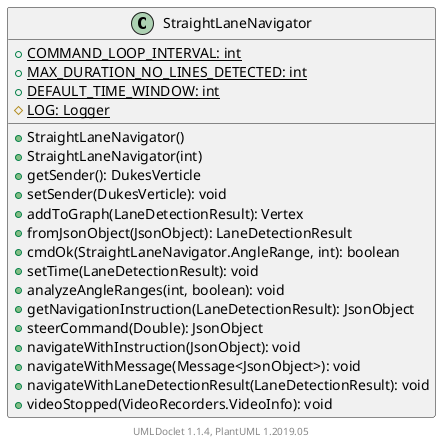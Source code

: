 @startuml

    class StraightLaneNavigator [[StraightLaneNavigator.html]] {
        {static} +COMMAND_LOOP_INTERVAL: int
        {static} +MAX_DURATION_NO_LINES_DETECTED: int
        {static} +DEFAULT_TIME_WINDOW: int
        {static} #LOG: Logger
        +StraightLaneNavigator()
        +StraightLaneNavigator(int)
        +getSender(): DukesVerticle
        +setSender(DukesVerticle): void
        +addToGraph(LaneDetectionResult): Vertex
        +fromJsonObject(JsonObject): LaneDetectionResult
        +cmdOk(StraightLaneNavigator.AngleRange, int): boolean
        +setTime(LaneDetectionResult): void
        +analyzeAngleRanges(int, boolean): void
        +getNavigationInstruction(LaneDetectionResult): JsonObject
        +steerCommand(Double): JsonObject
        +navigateWithInstruction(JsonObject): void
        +navigateWithMessage(Message<JsonObject>): void
        +navigateWithLaneDetectionResult(LaneDetectionResult): void
        +videoStopped(VideoRecorders.VideoInfo): void
    }


    center footer UMLDoclet 1.1.4, PlantUML 1.2019.05
@enduml
